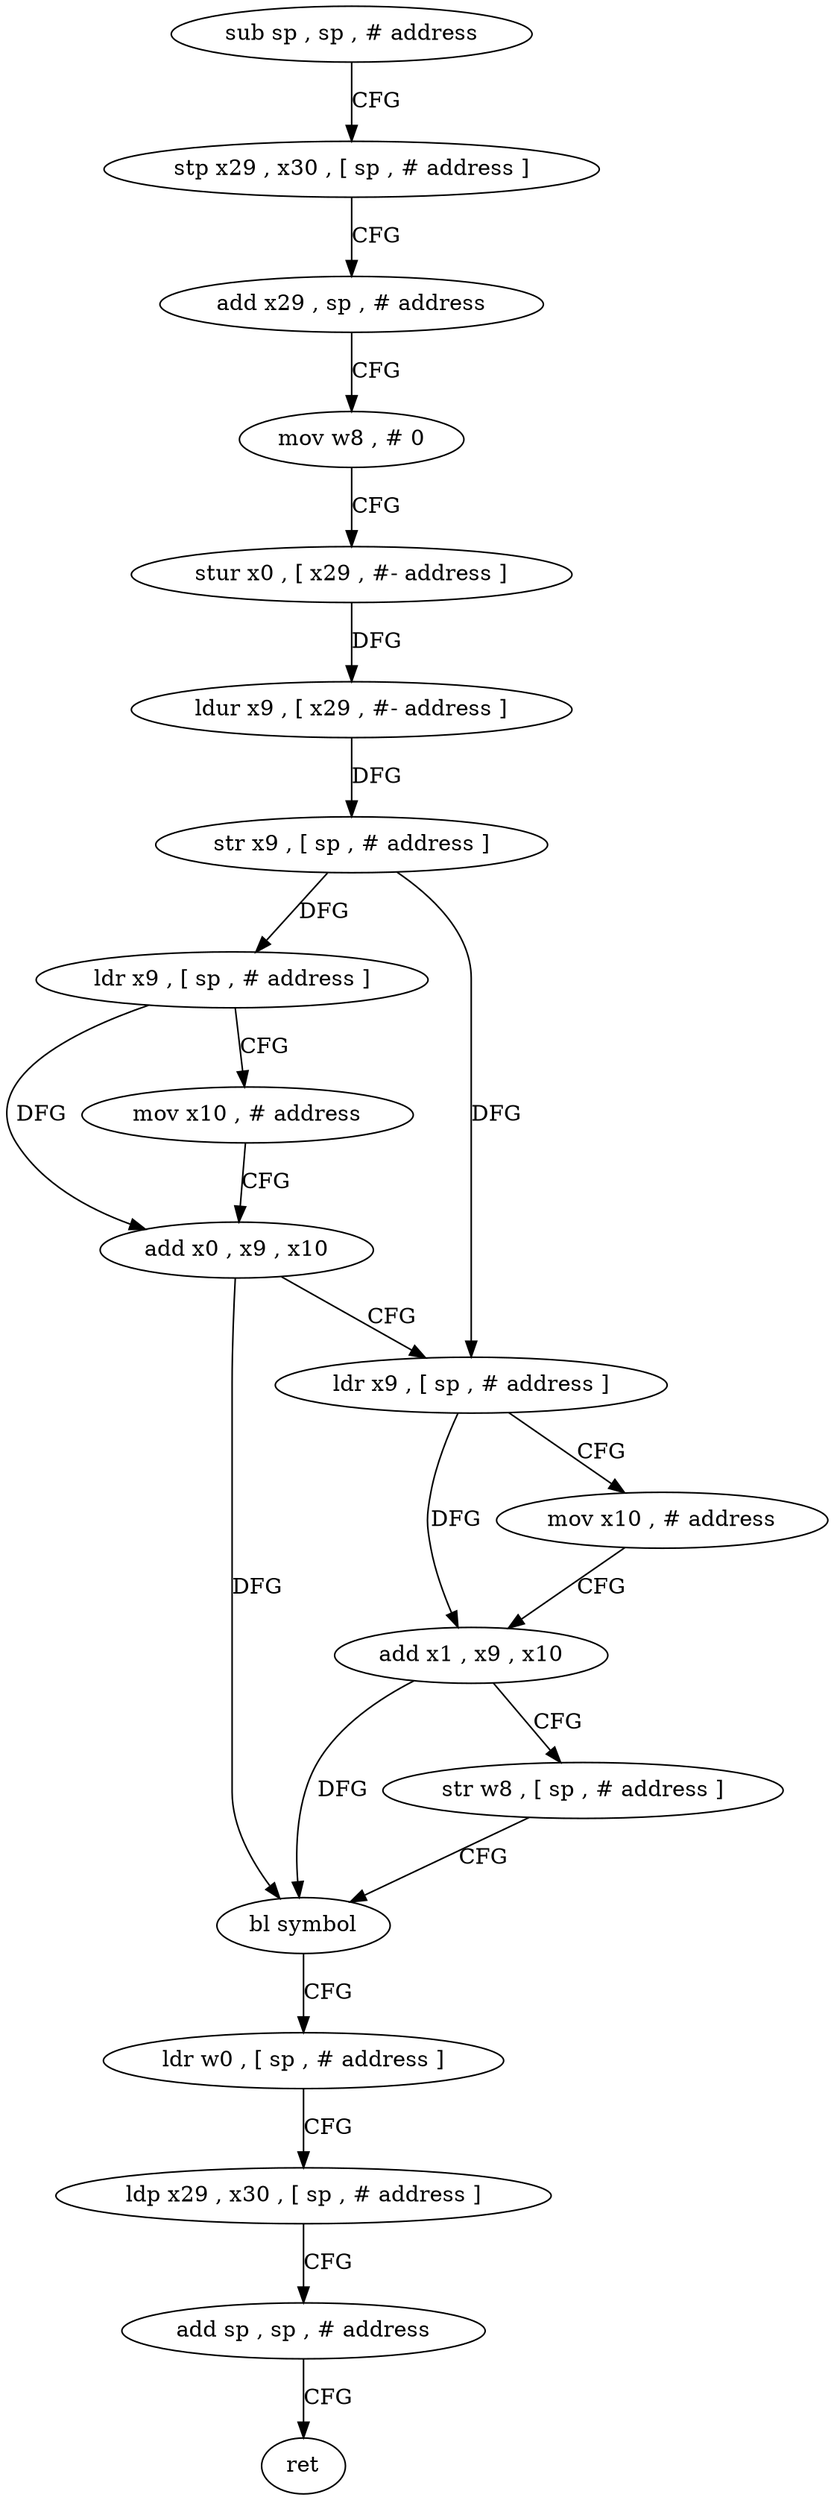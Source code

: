 digraph "func" {
"4252024" [label = "sub sp , sp , # address" ]
"4252028" [label = "stp x29 , x30 , [ sp , # address ]" ]
"4252032" [label = "add x29 , sp , # address" ]
"4252036" [label = "mov w8 , # 0" ]
"4252040" [label = "stur x0 , [ x29 , #- address ]" ]
"4252044" [label = "ldur x9 , [ x29 , #- address ]" ]
"4252048" [label = "str x9 , [ sp , # address ]" ]
"4252052" [label = "ldr x9 , [ sp , # address ]" ]
"4252056" [label = "mov x10 , # address" ]
"4252060" [label = "add x0 , x9 , x10" ]
"4252064" [label = "ldr x9 , [ sp , # address ]" ]
"4252068" [label = "mov x10 , # address" ]
"4252072" [label = "add x1 , x9 , x10" ]
"4252076" [label = "str w8 , [ sp , # address ]" ]
"4252080" [label = "bl symbol" ]
"4252084" [label = "ldr w0 , [ sp , # address ]" ]
"4252088" [label = "ldp x29 , x30 , [ sp , # address ]" ]
"4252092" [label = "add sp , sp , # address" ]
"4252096" [label = "ret" ]
"4252024" -> "4252028" [ label = "CFG" ]
"4252028" -> "4252032" [ label = "CFG" ]
"4252032" -> "4252036" [ label = "CFG" ]
"4252036" -> "4252040" [ label = "CFG" ]
"4252040" -> "4252044" [ label = "DFG" ]
"4252044" -> "4252048" [ label = "DFG" ]
"4252048" -> "4252052" [ label = "DFG" ]
"4252048" -> "4252064" [ label = "DFG" ]
"4252052" -> "4252056" [ label = "CFG" ]
"4252052" -> "4252060" [ label = "DFG" ]
"4252056" -> "4252060" [ label = "CFG" ]
"4252060" -> "4252064" [ label = "CFG" ]
"4252060" -> "4252080" [ label = "DFG" ]
"4252064" -> "4252068" [ label = "CFG" ]
"4252064" -> "4252072" [ label = "DFG" ]
"4252068" -> "4252072" [ label = "CFG" ]
"4252072" -> "4252076" [ label = "CFG" ]
"4252072" -> "4252080" [ label = "DFG" ]
"4252076" -> "4252080" [ label = "CFG" ]
"4252080" -> "4252084" [ label = "CFG" ]
"4252084" -> "4252088" [ label = "CFG" ]
"4252088" -> "4252092" [ label = "CFG" ]
"4252092" -> "4252096" [ label = "CFG" ]
}
